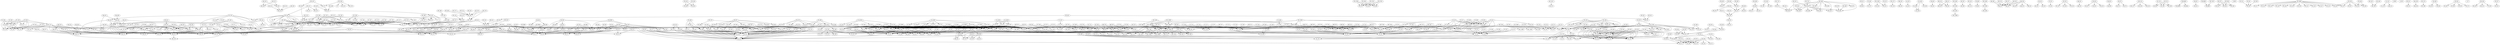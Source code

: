 digraph G {
    AN_322 -> AN_101;
    MA_465 -> MA_250;
    MA_465 -> MA_215;
    CH_450 -> CH_350;
    PO_433 -> PO_264;
    PO_433 -> PO_263;
    PS_260 -> PS_100;
    PS_260 -> PS_101;
    PS_260 -> PS_102;
    MA_215 -> MA_121;
    CH_440 -> CH_340;
    OL_370 -> MB_224;
    OL_370 -> CT_224;
    OL_370 -> OL_224;
    PS_275 -> PS_100;
    PS_275 -> PS_101;
    PS_275 -> PS_102;
    BI_368 -> BI_111;
    BI_368 -> BI_100;
    BI_368 -> BI_266;
    CT_370 -> CT_225;
    CT_370 -> CT_285;
    CT_370 -> HR_261;
    CT_370 -> HR_262;
    CC_327 -> OL_233;
    CC_327 -> CC_100;
    CC_327 -> CC_233;
    CC_327 -> PS_295;
    CS_213 -> CS_101;
    CS_213 -> CS_100;
    KP_300 -> KP_122;
    KP_300 -> KP_121;
    MA_341 -> MA_201;
    MA_341 -> MA_240;
    MA_341 -> MA_141;
    OL_250 -> CT_111;
    OL_250 -> CT_121;
    OL_250 -> CT_122;
    OL_250 -> CT_112;
    OL_250 -> ID_120;
    OL_250 -> BF_199;
    OL_250 -> BF_190;
    PS_282 -> PS_100;
    PS_282 -> PS_101;
    PS_282 -> PS_102;
    BI_358 -> BI_256;
    BI_358 -> BI_236;
    BI_358 -> BI_230;
    BI_358 -> BI_283;
    BI_358 -> BI_253;
    PS_287 -> PS_100;
    PS_287 -> PS_101;
    PS_287 -> PS_102;
    PP_470C -> PP_370;
    PP_470C -> PP_350;
    PP_470C -> PP_380;
    PS_261 -> PS_100;
    PS_261 -> PS_101;
    PS_261 -> PS_102;
    BU_383 -> EC_205;
    BU_383 -> BU_205;
    BU_383 -> EC_255;
    BU_383 -> EC_285;
    BU_383 -> EC_140;
    BU_383 -> BU_127;
    BU_383 -> EC_120;
    BU_383 -> BU_227;
    BU_383 -> BU_255;
    BU_383 -> EC_235;
    SY_321 -> SY_280;
    SY_321 -> SY_281;
    SY_321 -> SY_203;
    BU_447 -> BU_481;
    BU_447 -> BU_477;
    PS_283 -> PS_100;
    PS_283 -> PS_101;
    PS_283 -> PS_102;
    CH_302 -> CH_203;
    CH_302 -> CH_202;
    EC_255 -> MA_129;
    EC_255 -> MA_103;
    EC_255 -> MA_110;
    CS_402X -> CS_351;
    CS_402X -> CS_312;
    CS_402X -> CS_341;
    PS_263 -> PS_100;
    PS_263 -> PS_101;
    PS_263 -> PS_102;
    KP_231 -> KP_122;
    KP_231 -> KP_121;
    MA_240 -> MA_101;
    MA_240 -> MA_104;
    MA_240 -> MA_110;
    MA_240 -> MA_121;
    MA_240 -> MA_122;
    MA_240 -> MA_103;
    MA_240 -> MA_105;
    CH_202 -> CH_111;
    CH_202 -> CH_100;
    CH_202 -> CH_110;
    MA_307 -> MA_104;
    MA_307 -> CP_104;
    MA_307 -> MA_201;
    MA_307 -> MA_122;
    MU_396 -> MU_290B;
    MU_396 -> MU_296;
    MU_396 -> MU_290A;
    PS_270 -> PS_100;
    PS_270 -> PS_101;
    PS_270 -> PS_102;
    PC_151 -> MA_100;
    PC_151 -> MA_103;
    PC_151 -> MA_110;
    PC_151 -> MA_105;
    MU_373 -> MU_268;
    MU_373 -> MU_271;
    MU_373 -> MU_264;
    PS_271 -> PS_100;
    PS_271 -> PS_101;
    PS_271 -> PS_102;
    AN_410 -> AN_202;
    AN_410 -> AN_200;
    SY_416 -> SY_388;
    SY_416 -> SY_387;
    SY_416 -> SY_204;
    SY_416 -> SY_316;
    SY_416 -> SY_210;
    SY_416 -> SY_389;
    SY_416 -> SY_332;
    BU_352 -> BU_100;
    BU_352 -> BU_111;
    BU_352 -> BU_121;
    CT_222 -> MX_201;
    CT_222 -> JN_201;
    CT_222 -> CT_121;
    CT_222 -> BF_190;
    CT_222 -> CT_100;
    CT_222 -> BF_290;
    AF_101C -> HI_123;
    FR_260 -> FR_251;
    FR_260 -> FR_250;
    EC_246 -> EC_120;
    EC_246 -> EC_140;
    EC_246 -> EC_101;
    EC_246 -> EC_102;
    HS_202 -> BI_111;
    BU_687 -> BU_617;
    BU_687 -> BU_627;
    EC_481 -> EC_381;
    EC_481 -> EC_280;
    JN_208 -> JN_253;
    JN_208 -> JN_202;
    JN_208 -> JN_101;
    GG_376 -> GG_102;
    GG_376 -> ES_100;
    GG_376 -> CA_100;
    GG_376 -> CA_102;
    GG_376 -> ES_101;
    GG_376 -> GG_101;
    GG_376 -> CA_101;
    GG_376 -> ES_102;
    GG_376 -> GG_100;
    SY_201 -> SY_100;
    SY_201 -> SY_101;
    SY_201 -> YC_100;
    PS_394 -> PS_292;
    PS_394 -> PS_299;
    PS_394 -> PS_249;
    PS_394 -> PS_296;
    BU_723 -> BU_673;
    ID_227 -> CT_120;
    ID_227 -> ID_120;
    KP_332 -> KP_220;
    KP_332 -> KP_232;
    KP_332 -> KP_231;
    AN_312 -> AN_202;
    AN_312 -> AN_200;
    GG_451 -> ES_399;
    GG_451 -> GG_399;
    PS_366 -> PS_260;
    ES_391 -> GG_292;
    ES_391 -> ES_100;
    ES_391 -> ES_101;
    ES_391 -> ES_290;
    ES_391 -> ES_102;
    ES_391 -> GG_291;
    ES_391 -> GG_290;
    BU_247 -> BU_127;
    BU_247 -> BU_227;
    CT_255 -> CT_120;
    CT_255 -> CT_121;
    CT_255 -> ID_120;
    CT_255 -> BF_190;
    CT_255 -> CT_100;
    CT_255 -> BF_290;
    CP_202 -> CP_102;
    CP_202 -> CP_104;
    PC_364 -> PC_200;
    PC_364 -> PC_120;
    PC_364 -> CP_120;
    PC_364 -> PC_212;
    PC_364 -> PC_211;
    PC_364 -> CP_200;
    SY_203 -> SY_100;
    SY_203 -> SY_101;
    MA_222 -> MA_121;
    MA_222 -> MA_122;
    GG_399 -> GG_270;
    GG_399 -> GG_290;
    GG_399 -> GG_281;
    GG_399 -> GG_258;
    GG_399 -> GG_251;
    GG_399 -> ES_298;
    GG_399 -> ES_293;
    GG_399 -> GG_260;
    GG_399 -> GG_254;
    GG_399 -> GG_282;
    MA_304 -> MA_200;
    MA_304 -> MA_104;
    MA_304 -> MA_201;
    PC_319 -> PC_120;
    PC_319 -> CP_104;
    PC_319 -> CP_120;
    EC_249 -> EC_120;
    EC_249 -> EC_140;
    KP_611 -> KP_601;
    SY_241 -> SY_100;
    SY_241 -> SY_101;
    CP_467 -> CP_213;
    CP_467 -> MA_240;
    MU_296 -> MU_196;
    MU_296 -> MU_190B;
    MU_296 -> MU_190A;
    PC_481 -> PC_237;
    PS_370 -> PS_296;
    PS_370 -> PS_292;
    PS_370 -> PS_270;
    CT_208 -> CT_100;
    CT_208 -> CT_121;
    BU_701 -> BU_601;
    BI_405 -> BI_301;
    BI_405 -> BI_205;
    ES_493 -> ES_100;
    ES_493 -> ES_101;
    ES_493 -> ES_290;
    ES_493 -> ES_102;
    ES_493 -> GG_290;
    HN_210 -> BI_117;
    HN_210 -> BI_111;
    HN_210 -> BI_100;
    HN_210 -> BI_102;
    CS_202 -> CS_101;
    CS_202 -> CS_100;
    PO_310N -> PO_220;
    PO_310N -> PO_231;
    BU_482 -> BU_362;
    CH_356 -> CH_250;
    CH_356 -> CH_330;
    KP_241 -> KP_122;
    KP_241 -> KP_121;
    KP_452 -> KP_351;
    PS_286 -> PS_100;
    PS_286 -> PS_101;
    PS_286 -> PS_102;
    MA_104 -> MA_101;
    MA_104 -> MA_103;
    MA_104 -> MA_110;
    MA_104 -> MA_105;
    MU_472 -> MU_218;
    FR_360 -> FR_251;
    BU_311 -> BU_100;
    BU_311 -> BU_111;
    BU_311 -> BU_121;
    CH_225 -> CH_111;
    CH_225 -> CH_100;
    CH_225 -> CH_110;
    CS_312 -> PS_295;
    CS_312 -> CS_235;
    CS_312 -> PO_218;
    CS_312 -> GG_258;
    CS_312 -> GG_360;
    CS_312 -> PO_217;
    CS_312 -> SY_280;
    CS_312 -> CS_203;
    CS_312 -> SY_281;
    CS_312 -> PS_291;
    MB_202 -> MB_105;
    JN_222 -> MX_201;
    JN_222 -> JN_201;
    JN_222 -> CT_121;
    JN_222 -> BF_190;
    JN_222 -> CT_100;
    JN_222 -> BF_290;
    OL_334 -> CT_221;
    OL_334 -> CC_221;
    OL_334 -> OL_221;
    OL_334 -> BF_290;
    PS_264 -> PS_100;
    PS_264 -> PS_101;
    PS_264 -> PS_102;
    AN_224 -> AN_101;
    LA_203 -> LA_102;
    SY_102 -> SY_101;
    CH_233 -> CH_111;
    CH_233 -> CH_100;
    CH_233 -> CH_110;
    CC_400 -> CC_300;
    GG_495 -> GG_394;
    GG_495 -> GG_294;
    GG_495 -> GG_393;
    BU_642 -> BU_602;
    PS_362 -> PS_292;
    PS_362 -> PS_262;
    PS_362 -> PS_296;
    HS_312 -> CC_100;
    HS_312 -> CC_102;
    CH_456 -> CH_250;
    BI_468 -> BI_263;
    BI_468 -> BI_264;
    BI_468 -> BI_266;
    BI_468 -> BI_267;
    MU_290A -> MU_171;
    MU_290A -> MU_136;
    MU_290A -> MU_100;
    MU_290A -> MU_161;
    MU_290A -> MU_190B;
    MU_290A -> MU_190A;
    OL_212 -> OL_224;
    BU_472 -> BU_362;
    CS_207 -> CS_101;
    CS_207 -> CS_100;
    BU_466 -> BU_357;
    HS_402 -> HS_201;
    OL_350 -> CT_224;
    OL_350 -> HR_261;
    OL_350 -> HS_200;
    OL_350 -> OL_224;
    SK_643 -> SK_541;
    BU_473 -> BU_393;
    CS_400J -> PS_295;
    CS_400J -> CS_235;
    CS_400J -> PO_218;
    CS_400J -> GG_258;
    CS_400J -> GG_360;
    CS_400J -> PO_217;
    CS_400J -> SY_280;
    CS_400J -> CS_203;
    CS_400J -> SY_281;
    CS_400J -> PS_291;
    HE_410 -> HE_302;
    HE_410 -> HE_301;
    KP_323 -> KP_220;
    KP_323 -> KP_223;
    BI_401 -> BI_236;
    MU_460 -> MU_360;
    BU_600 -> BU_687;
    MA_218 -> MA_121;
    MA_242 -> MA_240;
    MA_242 -> MA_122;
    MA_242 -> MA_141;
    MA_305 -> MA_200;
    MA_305 -> MA_104;
    MA_305 -> MA_122;
    MA_305 -> MA_205;
    BU_385 -> EC_205;
    BU_385 -> BU_205;
    BU_385 -> EC_255;
    BU_385 -> EC_275;
    BU_385 -> EC_285;
    BU_385 -> BU_255;
    BU_385 -> BU_275;
    AF_301 -> AF_300;
    CS_310 -> PS_295;
    CS_310 -> CS_235;
    CS_310 -> PO_218;
    CS_310 -> GG_258;
    CS_310 -> GG_360;
    CS_310 -> PO_217;
    CS_310 -> SY_280;
    CS_310 -> CS_203;
    CS_310 -> SY_281;
    CS_310 -> PS_291;
    KP_434 -> KP_262;
    KP_434 -> MA_141;
    KP_434 -> KP_261;
    CC_304 -> HS_201;
    CC_304 -> CC_100;
    CC_304 -> CC_102;
    MU_236 -> MU_137;
    PS_374 -> PS_270;
    PS_285 -> PS_100;
    PS_285 -> PS_101;
    PS_285 -> PS_102;
    BU_451 -> BU_231;
    PS_800 -> PS_601;
    BU_255 -> MA_129;
    BU_255 -> MA_103;
    BU_255 -> MA_110;
    MU_498 -> MU_398;
    MU_336 -> MU_237;
    CT_215 -> CT_120;
    CT_215 -> CT_121;
    CT_215 -> ID_120;
    CT_215 -> BF_190;
    CT_215 -> CT_100;
    CT_215 -> BF_290;
    CH_340 -> CH_111;
    GG_450 -> GG_360;
    SY_303 -> SY_280;
    SY_303 -> YC_200;
    SY_303 -> SY_281;
    SY_303 -> SY_203;
    SY_303 -> YC_100;
    FR_435 -> FR_235;
    FR_435 -> FR_231;
    BU_673 -> BU_603;
    MU_394 -> MU_237;
    BI_396Q -> BI_301;
    BI_396Q -> BI_266;
    BI_396Q -> BI_296;
    CC_313 -> HR_260;
    CC_313 -> CC_100;
    CC_313 -> CT_260;
    CC_313 -> CC_102;
    CS_333 -> PS_295;
    CS_333 -> CS_235;
    CS_333 -> PO_218;
    CS_333 -> GG_258;
    CS_333 -> GG_360;
    CS_333 -> PO_217;
    CS_333 -> SY_280;
    CS_333 -> CS_203;
    CS_333 -> SY_281;
    CS_333 -> PS_291;
    MU_360 -> MU_260;
    AR_244 -> AR_102;
    AR_244 -> AR_101;
    BU_417 -> BU_457;
    BU_417 -> BU_467;
    BU_417 -> BU_427;
    PS_379 -> PS_275;
    CT_285 -> CT_120;
    CT_285 -> CT_121;
    CT_285 -> ID_120;
    CT_285 -> BF_190;
    CT_285 -> CT_100;
    CT_285 -> BF_290;
    PC_300 -> PC_200;
    PC_300 -> CP_200;
    PS_267 -> PS_100;
    PS_267 -> PS_101;
    PS_267 -> PS_102;
    JN_423 -> JN_312;
    JN_423 -> JN_319;
    CH_261 -> CH_111;
    CH_261 -> CH_100;
    CH_261 -> CH_110;
    BU_283 -> EC_205;
    BU_283 -> BU_205;
    BU_283 -> EC_285;
    BU_283 -> EC_25;
    BU_283 -> EC_140;
    BU_283 -> BU_127;
    BU_283 -> EC_120;
    BU_283 -> BU_227;
    BU_283 -> BU_255;
    EC_248 -> EC_120;
    EC_248 -> EC_140;
    EC_248 -> EC_101;
    EC_248 -> EC_102;
    PC_321 -> MA_255;
    PC_321 -> MA_205;
    PC_321 -> PC_242;
    FR_230 -> FR_102;
    HR_401 -> HR_100;
    HR_401 -> HR_260;
    HR_401 -> CT_260;
    CS_251 -> CS_101;
    CS_251 -> CS_100;
    KP_261 -> KP_122;
    KP_261 -> KP_121;
    BU_452 -> BU_352;
    BU_452 -> BU_362;
    IT_201 -> IT_102;
    PS_295 -> PS_100;
    PS_295 -> PS_101;
    PS_295 -> PS_102;
    JN_252 -> JN_202;
    JN_252 -> JN_101;
    CS_206 -> CS_101;
    CS_206 -> CS_100;
    BU_255 -> MA_129;
    BU_255 -> MA_104;
    BU_255 -> MA_103;
    BU_255 -> MA_110;
    BU_255 -> MA_130;
    CS_352 -> PS_295;
    CS_352 -> CS_235;
    CS_352 -> PO_218;
    CS_352 -> GG_258;
    CS_352 -> GG_360;
    CS_352 -> PO_217;
    CS_352 -> SY_280;
    CS_352 -> CS_203;
    CS_352 -> SY_281;
    CS_352 -> PS_291;
    BU_387 -> BU_127;
    BU_387 -> BU_227;
    BU_387 -> BU_247;
    BI_236 -> BI_117;
    BI_236 -> BI_111;
    BI_236 -> BI_100;
    BI_236 -> BI_102;
    PS_480 -> PS_280;
    PS_480 -> PS_381;
    PS_480 -> PS_271;
    SP_201 -> SP_152;
    SP_201 -> SP_100;
    SP_201 -> SP_102;
    MA_451 -> MA_350;
    MA_451 -> MA_340;
    PP_470S -> PP_370;
    PP_470S -> PP_350;
    PP_470S -> PP_380;
    FR_237 -> FR_230;
    BI_393 -> BI_296;
    CS_203 -> CS_101;
    CS_203 -> CS_100;
    AB_201 -> AB_102;
    MU_258 -> MU_162;
    MU_258 -> PS_101;
    MU_258 -> MU_137;
    MU_258 -> MU_190B;
    MU_258 -> MU_190A;
    MU_258 -> PS_100;
    MU_258 -> PS_102;
    MU_490B -> MU_390A;
    MU_490B -> MU_390B;
    MU_490B -> MU_390D;
    BI_301 -> BI_111;
    BI_301 -> BI_100;
    CH_452 -> CH_357;
    CH_452 -> CH_351;
    CH_452 -> CH_352;
    BI_266 -> BI_111;
    BI_266 -> BI_100;
    EC_238 -> EC_120;
    EC_238 -> EC_140;
    EC_238 -> EC_101;
    EC_238 -> EC_102;
    EC_290 -> EC_120;
    EC_290 -> EC_140;
    HE_300 -> PS_296;
    HE_300 -> HE_200;
    HE_300 -> HE_201;
    HE_300 -> MA_241;
    HE_300 -> PS_295;
    MA_205 -> MA_101;
    MA_205 -> MA_102;
    MA_205 -> MA_103;
    MA_205 -> MA_110;
    MA_205 -> MA_105;
    CS_350 -> PS_295;
    CS_350 -> CS_235;
    CS_350 -> PO_218;
    CS_350 -> GG_258;
    CS_350 -> GG_360;
    CS_350 -> PO_217;
    CS_350 -> SY_280;
    CS_350 -> CS_203;
    CS_350 -> SY_281;
    CS_350 -> PS_291;
    CP_364 -> PC_200;
    CP_364 -> PC_120;
    CP_364 -> CP_120;
    CP_364 -> PC_212;
    CP_364 -> PC_211;
    CP_364 -> CP_200;
    GG_281 -> GG_100;
    GG_281 -> GG_101;
    GG_281 -> GL_100;
    KP_441 -> KP_341;
    CS_405 -> PS_295;
    CS_405 -> CS_235;
    CS_405 -> PO_218;
    CS_405 -> GG_258;
    CS_405 -> GG_360;
    CS_405 -> PO_217;
    CS_405 -> SY_280;
    CS_405 -> CS_203;
    CS_405 -> SY_281;
    CS_405 -> PS_291;
    SY_224 -> SY_100;
    SY_224 -> SY_101;
    ID_205 -> CT_120;
    ID_205 -> ID_120;
    KP_324 -> KP_322;
    EC_250 -> EC_120;
    EC_250 -> EC_140;
    GG_381 -> GG_281;
    MU_266 -> MU_162;
    KP_210 -> PS_100;
    KP_210 -> KP_121;
    KP_210 -> PS_101;
    KP_210 -> PS_102;
    CS_351 -> PS_295;
    CS_351 -> CS_235;
    CS_351 -> PO_218;
    CS_351 -> GG_258;
    CS_351 -> GG_360;
    CS_351 -> PO_217;
    CS_351 -> SY_280;
    CS_351 -> CS_203;
    CS_351 -> SY_281;
    CS_351 -> PS_291;
    KP_322 -> KP_220;
    KP_322 -> KP_223;
    ES_290 -> GG_102;
    ES_290 -> ES_100;
    ES_290 -> ES_101;
    ES_290 -> GG_101;
    ES_290 -> ES_102;
    ES_290 -> GG_100;
    SK_653 -> SK_509;
    BI_475 -> BI_274;
    BI_475 -> BI_374;
    ES_392 -> ES_100;
    ES_392 -> ES_101;
    ES_392 -> ES_290;
    ES_392 -> ES_102;
    ES_392 -> GG_290;
    MU_364 -> MU_290A;
    MU_364 -> MU_290;
    MU_364 -> MU_240B;
    MU_364 -> MU_290B;
    MU_364 -> MU_240A;
    MX_311 -> CC_100;
    MA_490 -> MA_340;
    CC_312 -> CC_100;
    CC_312 -> CC_102;
    EC_390 -> EC_290;
    EC_390 -> EC_240;
    EC_390 -> EC_250;
    GM_210 -> GM_111;
    GM_210 -> GM_100;
    GM_210 -> GM_102;
    PS_102 -> PS_101;
    BU_357 -> BU_127;
    BU_357 -> BU_227;
    CH_350 -> CH_250;
    PP_470R -> PP_370;
    PP_470R -> PP_350;
    PP_470R -> PP_380;
    BU_601 -> BU_604;
    BU_601 -> BU_603;
    BU_601 -> BU_609;
    BU_601 -> BU_602;
    BU_601 -> BU_605;
    BU_601 -> BU_607;
    CP_200 -> PC_120;
    CP_200 -> CP_120;
    CP_200 -> PC_132;
    CT_280 -> CT_120;
    CT_280 -> CT_121;
    CT_280 -> ID_120;
    CT_280 -> BF_190;
    CT_280 -> CT_100;
    CT_280 -> BF_290;
    MU_490A -> MU_237;
    MU_490A -> MU_264;
    MU_490A -> MU_268;
    MU_490A -> MU_390B;
    MU_490A -> MU_271;
    MU_490A -> MU_390A;
    MU_490A -> MU_390D;
    BI_226 -> BI_117;
    BI_226 -> BI_111;
    BI_226 -> BI_100;
    BI_226 -> BI_102;
    CT_355 -> CT_225;
    CT_355 -> CT_285;
    CT_355 -> HR_261;
    CT_355 -> HR_262;
    CS_235 -> CS_101;
    CS_235 -> CS_100;
    ES_293 -> ES_100;
    ES_293 -> ES_101;
    ES_293 -> ES_290;
    ES_293 -> ES_102;
    ES_293 -> GG_290;
    GG_391 -> GG_292;
    GG_391 -> ES_100;
    GG_391 -> ES_101;
    GG_391 -> ES_290;
    GG_391 -> ES_102;
    GG_391 -> GG_291;
    GG_391 -> GG_290;
    GS_201 -> GS_101;
    CS_400D -> PS_295;
    CS_400D -> CS_235;
    CS_400D -> PO_218;
    CS_400D -> GG_258;
    CS_400D -> GG_360;
    CS_400D -> PO_217;
    CS_400D -> SY_280;
    CS_400D -> CS_203;
    CS_400D -> SY_281;
    CS_400D -> PS_291;
    KP_420 -> KP_323;
    MA_340 -> MA_201;
    MA_340 -> MA_240;
    MA_340 -> MA_141;
    CP_386 -> CP_264;
    CP_386 -> CP_217;
    CP_386 -> CP_216;
    ES_494 -> ES_100;
    ES_494 -> ES_101;
    ES_494 -> ES_290;
    ES_494 -> ES_102;
    ES_494 -> GG_290;
    BU_648 -> BU_604;
    BI_276 -> BI_111;
    BI_276 -> BI_100;
    OL_314 -> JN_209;
    OL_314 -> OL_109;
    OL_314 -> BU_208;
    TH_664M -> TH_664H;
    TH_664M -> TH_664L;
    GG_290 -> GG_102;
    GG_290 -> ES_100;
    GG_290 -> ES_101;
    GG_290 -> GG_101;
    GG_290 -> ES_102;
    GG_290 -> GG_100;
    AR_360 -> AR_102;
    AR_360 -> AR_101;
    SK_651 -> SK_522;
    MX_222 -> MX_201;
    MX_222 -> JN_201;
    MX_222 -> CT_121;
    MX_222 -> BF_190;
    MX_222 -> CT_100;
    MX_222 -> BF_290;
    GG_369 -> GG_251;
    GG_369 -> GG_254;
    BI_338 -> BI_231;
    BI_338 -> BI_236;
    PS_499 -> PS_398;
    PS_499 -> PS_397;
    PS_499 -> PS_395;
    PS_499 -> PS_394;
    SY_406 -> SY_389;
    SY_406 -> SY_387;
    SY_406 -> SY_388;
    BU_680 -> BU_601;
    BU_680 -> BU_604;
    BU_680 -> BU_603;
    BU_680 -> BU_606;
    BU_680 -> BU_609;
    BU_680 -> BU_670;
    BU_680 -> BU_602;
    BU_680 -> BU_605;
    BU_680 -> BU_607;
    BU_680 -> BU_662;
    CC_319 -> CC_100;
    GG_382 -> GG_281;
    GG_382 -> GG_282;
    PS_280 -> PS_100;
    PS_280 -> PS_101;
    PS_280 -> PS_102;
    ES_399 -> GG_270;
    ES_399 -> GG_290;
    ES_399 -> GG_281;
    ES_399 -> GG_258;
    ES_399 -> GG_251;
    ES_399 -> ES_298;
    ES_399 -> ES_293;
    ES_399 -> GG_260;
    ES_399 -> GG_254;
    ES_399 -> GG_282;
    CC_314 -> CC_100;
    CC_314 -> CC_102;
    CH_354 -> CH_250;
    CH_354 -> CH_330;
    TH_680E -> TH_664I;
    JN_314 -> JN_209;
    JN_314 -> OL_109;
    JN_314 -> BU_208;
    HS_206 -> BI_111;
    SY_417 -> SY_210;
    SY_417 -> SY_389;
    SY_417 -> SY_387;
    SY_417 -> SY_388;
    SY_417 -> SY_204;
    SY_421 -> SY_388;
    SY_421 -> SY_387;
    SY_421 -> SY_204;
    SY_421 -> SY_210;
    SY_421 -> SY_389;
    SY_421 -> SY_232;
    PC_200 -> PC_120;
    PC_200 -> CP_120;
    PC_200 -> PC_132;
    GG_336 -> GG_281;
    GG_336 -> GG_282;
    BU_872 -> BU_812;
    BU_872 -> BU_822;
    BU_872 -> BU_842;
    AN_202 -> AN_101;
    HR_320 -> HR_100;
    HR_320 -> HR_260;
    HR_320 -> CT_260;
    GG_394 -> GG_294;
    BU_456 -> 05_330W;
    BU_456 -> BU_415;
    BU_456 -> BU_476;
    BU_456 -> BU_477;
    CP_213 -> CP_114;
    SP_222 -> SP_202;
    SP_301 -> SP_202;
    PC_344 -> PC_142;
    PC_344 -> MA_201;
    PC_344 -> PC_132;
    SY_281 -> SY_100;
    SY_281 -> SY_101;
    AR_336 -> AR_100;
    AR_336 -> AR_235;
    AR_336 -> AR_241;
    AR_336 -> AR_102;
    AR_336 -> AR_101;
    KP_223 -> KP_122;
    KP_223 -> BI_117;
    KP_223 -> BI_111;
    KP_223 -> BI_100;
    KP_223 -> BI_102;
    CP_317 -> CP_264;
    CP_317 -> CP_213;
    CP_317 -> CP_217;
    BU_397 -> BU_387;
    BU_423 -> BU_393;
    BI_396R -> BI_276;
    PS_382 -> PS_296;
    PS_382 -> PS_292;
    PS_382 -> PS_282;
    BI_416 -> BI_217;
    BI_416 -> HE_211;
    PS_381 -> PS_280;
    PS_381 -> PS_202;
    BI_407 -> PS_363;
    BI_407 -> BI_408;
    BI_407 -> PS_360;
    BI_407 -> BI_308;
    BI_407 -> PS_361;
    BI_407 -> PS_362;
    CC_311 -> CC_100;
    CS_204 -> CS_101;
    CS_204 -> CS_100;
    CC_211 -> CC_100;
    CC_211 -> CC_102;
    PO_349 -> PO_264;
    PO_349 -> PO_263;
    WS_210 -> WS_100;
    WS_211 -> WS_100;
    OL_480 -> OL_233;
    OL_480 -> CT_224;
    OL_480 -> OL_224;
    HR_370 -> CT_225;
    HR_370 -> CT_285;
    HR_370 -> HR_261;
    HR_370 -> HR_262;
    CC_210 -> CC_100;
    BI_436 -> BI_231;
    BI_436 -> BI_236;
    CC_425 -> CC_327;
    CC_425 -> CC_100;
    CC_425 -> PS_296;
    GG_494 -> ES_100;
    GG_494 -> ES_101;
    GG_494 -> ES_290;
    GG_494 -> ES_102;
    GG_494 -> GG_290;
    PO_350 -> PP_203;
    PO_350 -> PO_235;
    PO_350 -> PO_236;
    PO_350 -> PP_207;
    PO_350 -> PP_213;
    HS_329 -> HR_100;
    HS_329 -> HS_201;
    HS_329 -> HR_260;
    HS_329 -> CT_260;
    KP_341 -> KP_216;
    KP_341 -> KP_241;
    KP_341 -> CL_241;
    CS_322 -> PS_295;
    CS_322 -> CS_235;
    CS_322 -> PO_218;
    CS_322 -> GG_258;
    CS_322 -> GG_360;
    CS_322 -> PO_217;
    CS_322 -> SY_280;
    CS_322 -> CS_203;
    CS_322 -> SY_281;
    CS_322 -> PS_291;
    CH_250 -> CH_202;
    SY_307 -> SY_280;
    SY_307 -> SY_210;
    SY_307 -> SY_281;
    SY_307 -> SY_203;
    SY_307 -> SY_204;
    FR_250 -> FR_231;
    HR_323 -> HR_100;
    HR_323 -> HR_260;
    HR_323 -> LY_201;
    HR_323 -> CT_260;
    YC_400 -> YC_200;
    KP_242 -> KP_122;
    KP_242 -> KP_121;
    HE_201 -> HE_101;
    SY_231 -> SY_100;
    SY_231 -> SY_101;
    HR_355 -> CT_225;
    HR_355 -> CT_285;
    HR_355 -> HR_261;
    HR_355 -> HR_262;
    PO_440 -> PO_235;
    PO_440 -> PO_236;
    JN_250 -> MX_101;
    JN_250 -> JN_101;
    BU_283 -> EC_205;
    BU_283 -> BU_205;
    BU_283 -> EC_255;
    BU_283 -> EC_285;
    BU_283 -> EC_140;
    BU_283 -> BU_127;
    BU_283 -> EC_120;
    BU_283 -> BU_227;
    BU_283 -> BU_255;
    PS_378 -> PS_275;
    PS_378 -> PS_366;
    CS_400I -> PS_295;
    CS_400I -> CS_235;
    CS_400I -> PO_218;
    CS_400I -> GG_258;
    CS_400I -> GG_360;
    CS_400I -> PO_217;
    CS_400I -> SY_280;
    CS_400I -> CS_203;
    CS_400I -> SY_281;
    CS_400I -> PS_291;
    CS_402W -> CS_351;
    CS_402W -> CS_312;
    CS_402W -> CS_341;
    MU_260 -> MU_160B;
    EC_306 -> EC_270;
    EC_306 -> EC_260;
    EC_306 -> EC_220;
    MA_201 -> MA_101;
    MA_201 -> MA_110;
    MA_201 -> MA_122;
    MA_201 -> MA_103;
    MA_201 -> MA_105;
    MA_201 -> MA_102;
    MU_390A -> MU_162;
    MU_390A -> MU_290A;
    MU_390A -> MU_100;
    MU_390A -> MU_137;
    MU_390A -> MU_271;
    MU_390A -> MU_290B;
    CS_260 -> CS_101;
    CS_260 -> CS_100;
    FR_438 -> FR_231;
    FR_438 -> FR_240;
    CS_400M -> PS_295;
    CS_400M -> CS_235;
    CS_400M -> PO_218;
    CS_400M -> GG_258;
    CS_400M -> GG_360;
    CS_400M -> PO_217;
    CS_400M -> SY_280;
    CS_400M -> CS_203;
    CS_400M -> SY_281;
    CS_400M -> PS_291;
    PO_466 -> PO_218;
    PO_466 -> PO_217;
    CS_315 -> PS_295;
    CS_315 -> CS_235;
    CS_315 -> PO_218;
    CS_315 -> GG_258;
    CS_315 -> GG_360;
    CS_315 -> PO_217;
    CS_315 -> SY_280;
    CS_315 -> CS_203;
    CS_315 -> SY_281;
    CS_315 -> PS_291;
    GG_481 -> GG_280;
    GG_481 -> GG_281;
    GG_481 -> GG_282;
    HE_330 -> HE_201;
    HE_330 -> HE_211;
    HS_401 -> OL_334;
    HS_401 -> CC_334;
    BI_463 -> BI_368;
    BI_463 -> BI_369;
    BU_353 -> BU_383;
    CS_403P -> CS_352;
    CS_403P -> CS_350;
    CS_403P -> SY_308;
    CS_403P -> CS_333;
    CS_403P -> CS_315;
    CS_403P -> CS_310;
    CS_403P -> CS_308;
    HR_313 -> HR_260;
    HR_313 -> CC_100;
    HR_313 -> CT_260;
    BU_621 -> BU_601;
    BU_621 -> BU_602;
    MA_422 -> MA_215;
    MU_391 -> MU_290B;
    MU_391 -> MU_290A;
    CS_212 -> CS_101;
    CS_212 -> CS_100;
    BU_435 -> BU_395;
    HR_329 -> HR_100;
    HR_329 -> HS_201;
    HR_329 -> HR_260;
    HR_329 -> CT_260;
    CS_401M -> CS_325;
    CS_401M -> CS_323;
    CS_401M -> CS_304;
    CS_401M -> CS_322;
    CP_300 -> PC_200;
    CP_300 -> CP_200;
    PS_268 -> PS_100;
    PS_268 -> PS_101;
    PS_268 -> PS_102;
    YC_200 -> YC_100;
    CH_215 -> CH_214;
    CH_215 -> CH_212;
    BI_464 -> BI_263;
    BI_464 -> BI_264;
    BI_464 -> BI_266;
    BI_464 -> BI_267;
    CT_205 -> CT_120;
    CT_205 -> ID_120;
    KP_341 -> KP_241;
    KP_341 -> CL_216;
    KP_341 -> KP_216;
    PS_383 -> PS_260;
    PS_383 -> PS_261;
    PS_383 -> PS_275;
    PS_383 -> PS_263;
    PS_383 -> PS_280;
    PS_383 -> PS_270;
    PS_383 -> PS_282;
    BU_408 -> BU_354;
    BU_412 -> BU_362;
    PS_262 -> PS_100;
    PS_262 -> PS_101;
    PS_262 -> PS_102;
    CH_455 -> CH_350;
    CH_455 -> CH_331;
    PS_277 -> PS_100;
    PS_277 -> PS_101;
    PS_277 -> PS_102;
    SY_210 -> SY_100;
    SY_210 -> SY_101;
    HE_431 -> BI_217;
    HE_431 -> HE_211;
    TH_761F -> TH_664I;
    CP_471 -> CP_213;
    CP_471 -> CP_216;
    CC_426 -> OL_233;
    CC_426 -> CC_100;
    CC_426 -> CC_233;
    CC_426 -> PS_295;
    CP_411 -> CP_114;
    CP_411 -> CP_264;
    CP_411 -> CP_217;
    CP_411 -> MA_122;
    CH_301 -> CH_203;
    CH_301 -> CH_202;
    CH_301 -> CH_200;
    KP_442 -> KP_242;
    BU_432 -> BU_362;
    SY_405 -> SY_210;
    SY_405 -> SY_389;
    SY_405 -> SY_387;
    SY_405 -> SY_388;
    SY_405 -> SY_204;
    SY_322 -> SY_280;
    SY_322 -> SY_281;
    SY_322 -> SY_203;
    CL_321 -> CL_214;
    CL_321 -> AR_214;
    MA_101 -> MA_100;
    PS_276 -> PS_100;
    PS_276 -> PS_101;
    PS_276 -> PS_102;
    BU_467 -> EC_205;
    BU_467 -> BU_205;
    BU_467 -> EC_295;
    BU_467 -> EC_255;
    BU_467 -> EC_275;
    BU_467 -> EC_285;
    BU_467 -> 04_350W;
    BU_467 -> BU_247;
    BU_467 -> 20_231W;
    BU_467 -> BU_255;
    BU_467 -> BU_275;
    GG_493 -> ES_100;
    GG_493 -> ES_101;
    GG_493 -> ES_290;
    GG_493 -> ES_102;
    GG_493 -> GG_290;
    KP_421 -> KP_321;
    MU_461 -> MU_268;
    MU_461 -> MU_264;
    CC_300 -> CC_100;
    CC_300 -> LY_100;
    MA_338 -> MA_238;
    BU_474 -> BU_398;
    EC_355 -> MA_242;
    EC_355 -> EC_295;
    EC_355 -> MA_129;
    EC_355 -> MA_110;
    EC_355 -> MA_103;
    EC_355 -> EC_245;
    CH_213 -> CH_212;
    CC_325 -> HR_100;
    CC_325 -> HR_260;
    CC_325 -> CC_100;
    CC_325 -> CT_260;
    BU_288 -> BU_111;
    BU_288 -> BU_121;
    KP_431 -> KP_232;
    KP_431 -> KP_322;
    KP_431 -> KP_231;
    JN_318 -> JN_250;
    JN_318 -> JN_201;
    MA_323 -> MA_215;
    MA_323 -> MA_222;
    GG_373 -> GG_100;
    GG_373 -> GG_102;
    GG_373 -> GG_101;
    MU_270 -> MU_100;
    MU_270 -> MU_161;
    MU_270 -> MU_171;
    PO_321 -> PO_231;
    CP_312 -> CP_213;
    BU_481 -> BU_383;
    HE_411 -> HE_302;
    HE_411 -> HE_301;
    FR_231 -> FR_230;
    HS_200 -> BF_190;
    HS_200 -> CT_122;
    CT_250 -> CT_120;
    CT_250 -> CT_121;
    CT_250 -> ID_120;
    CT_250 -> BF_190;
    CT_250 -> CT_100;
    CT_250 -> BF_290;
    EC_227 -> EC_120;
    EC_227 -> EC_140;
    EC_227 -> EC_101;
    EC_227 -> EC_102;
    GS_211 -> GS_101;
    GS_211 -> GS_102;
    GS_232 -> GS_101;
    GS_232 -> GS_102;
    SY_332 -> WS_100;
    SY_332 -> GS_101;
    SY_332 -> SY_338;
    SY_332 -> AN_237;
    SY_332 -> SY_101;
    SY_332 -> SY_204;
    SY_332 -> SY_210;
    SY_332 -> SY_203;
    SY_332 -> SY_100;
    KP_361 -> KP_322;
    KP_361 -> KP_323;
    PC_131 -> MA_100;
    PC_131 -> MA_103;
    PC_131 -> MA_110;
    PC_131 -> MA_105;
    MA_241 -> MA_101;
    MA_241 -> MA_103;
    MA_241 -> MA_110;
    MA_241 -> MA_105;
    BU_487 -> BU_457;
    BU_487 -> BU_397;
    LY_323 -> HR_100;
    LY_323 -> HR_260;
    LY_323 -> LY_201;
    LY_323 -> CT_260;
    PC_482 -> PC_331;
    PC_482 -> PC_360;
    PC_482 -> PC_344;
    KP_410 -> PS_286;
    KP_410 -> KP_210;
    CC_303 -> CC_100;
    CO_320 -> HR_100;
    CO_320 -> HR_260;
    CO_320 -> CT_260;
    BI_302 -> BI_226;
    BI_302 -> BI_224;
    BI_330 -> BI_256;
    BI_330 -> BI_236;
    BI_330 -> HE_210;
    BI_330 -> HN_210;
    BI_330 -> BI_210;
    BU_486 -> BU_397;
    BI_300 -> BI_263;
    BI_300 -> BI_236;
    BI_300 -> CH_111;
    BI_300 -> CH_202;
    BI_300 -> BI_111;
    BI_300 -> BI_230;
    BI_300 -> BI_266;
    BI_300 -> BI_253;
    BI_300 -> BI_283;
    BI_300 -> BI_100;
    BI_300 -> BI_256;
    CS_400Z -> PS_295;
    CS_400Z -> CS_235;
    CS_400Z -> PO_218;
    CS_400Z -> GG_258;
    CS_400Z -> GG_360;
    CS_400Z -> PO_217;
    CS_400Z -> SY_280;
    CS_400Z -> CS_203;
    CS_400Z -> SY_281;
    CS_400Z -> PS_291;
    BU_613 -> BU_603;
    KP_422 -> KP_322;
    NE_310 -> AR_102;
    NE_310 -> AR_101;
    GG_367 -> GG_100;
    GG_367 -> GG_102;
    PS_375 -> PS_275;
    PS_375 -> PS_292;
    PS_375 -> PS_296;
    OL_310 -> MB_224;
    OL_310 -> CT_224;
    OL_310 -> OL_233;
    OL_310 -> CC_233;
    OL_310 -> OL_224;
    KP_451 -> KP_351;
    MA_450 -> MA_200;
    MA_450 -> MA_104;
    MA_450 -> MA_215;
    MA_450 -> MA_350;
    PS_361 -> PS_261;
    PS_361 -> PS_292;
    PS_361 -> PS_296;
    PP_380H -> PP_215;
    PP_380H -> PP_216;
    PP_380H -> PP_247;
    PP_380H -> PP_223;
    PP_380H -> PP_203;
    PP_380H -> PP_217;
    PP_380H -> PP_233;
    PP_380H -> PP_213;
    PP_380H -> PP_219;
    PP_380H -> PP_218;
    PP_380H -> PP_240;
    PP_380H -> PP_224;
    PP_380H -> PP_230;
    BI_488 -> BI_256;
    MU_496 -> MU_390A;
    MU_496 -> MU_390B;
    MU_496 -> MU_390D;
    MU_496 -> MU_396;
    WS_303 -> WS_100;
    WS_303 -> WS_211;
    WS_303 -> WS_212;
    WS_303 -> WS_202;
    WS_303 -> WS_205;
    WS_303 -> WS_210;
    CH_360 -> CH_220;
    CH_360 -> CH_262;
    PS_381 -> PS_280;
    HS_322 -> HS_201;
    HS_322 -> HS_200;
    SP_401 -> SP_262;
    SP_401 -> SP_304;
    SP_401 -> SP_302;
    SP_401 -> SP_272;
    BU_223 -> EC_205;
    BU_223 -> BU_205;
    BU_223 -> EC_285;
    BU_223 -> BU_121;
    BU_223 -> BU_127;
    BU_223 -> BU_111;
    BU_223 -> BU_227;
    FR_232 -> FR_230;
    EC_207 -> EC_120;
    EC_207 -> EC_140;
    EC_207 -> EC_101;
    EC_207 -> EC_102;
    NE_227 -> AR_102;
    NE_227 -> AR_101;
    GG_365 -> GG_100;
    GG_365 -> GG_102;
    BU_413 -> BU_393;
    BU_413 -> BU_383;
    BU_387 -> 27_127;
    BU_387 -> BU_227;
    BU_387 -> BU_247;
    MA_250 -> MA_102;
    MA_250 -> MA_103;
    MA_250 -> MA_110;
    MA_250 -> MA_121;
    BU_354 -> BU_288;
    MU_390B -> MU_290A;
    MU_390B -> MU_268;
    MU_390B -> MU_290B;
    MU_390B -> MU_237;
    MU_390B -> MU_264;
    BU_862 -> BU_812;
    BU_862 -> BU_822;
    BU_862 -> BU_842;
    MU_290B -> MU_162;
    MU_290B -> MU_171;
    MU_290B -> MU_100;
    MU_290B -> MU_137;
    MU_290B -> MU_190B;
    MU_290B -> MU_190A;
    PS_363 -> PS_292;
    PS_363 -> PS_263;
    PS_363 -> PS_296;
    SY_339 -> SY_203;
    CH_204 -> CH_120;
    CH_204 -> CH_121;
    CH_204 -> CH_111;
    CH_204 -> CH_100;
    CH_204 -> CH_110;
    CP_460 -> CP_104;
    CP_460 -> CP_213;
    CP_460 -> MA_121;
    EC_316 -> EC_270;
    EC_316 -> EC_260;
    PC_212 -> MA_101;
    PC_212 -> PC_131;
    PC_212 -> PC_142;
    PC_212 -> MA_110;
    PC_212 -> MA_122;
    PC_212 -> PC_141;
    PC_212 -> MA_103;
    PC_212 -> PC_132;
    PC_212 -> MA_105;
    BU_405 -> BU_395;
    CS_400P -> PS_295;
    CS_400P -> CS_235;
    CS_400P -> PO_218;
    CS_400P -> GG_258;
    CS_400P -> GG_360;
    CS_400P -> PO_217;
    CS_400P -> SY_280;
    CS_400P -> CS_203;
    CS_400P -> SY_281;
    CS_400P -> PS_291;
    EC_223 -> EC_120;
    EC_223 -> EC_140;
    EC_223 -> EC_101;
    EC_223 -> EC_102;
    KP_465 -> KP_361;
    KP_465 -> KP_351;
    PP_450L -> PP_370;
    PP_450L -> PP_350;
    PP_450L -> PP_380;
    SY_389 -> SY_102;
    SY_389 -> SY_100;
    SY_389 -> SY_101;
    SY_389 -> SY_203;
    BI_484 -> PS_295;
    BI_484 -> KP_220;
    BI_484 -> HE_201;
    BI_484 -> BI_216;
    BI_484 -> HE_211;
    BI_484 -> BI_296;
    BI_484 -> KP_261;
    BI_484 -> BI_256;
    BI_484 -> PS_291;
    SY_382 -> SY_102;
    SY_382 -> SY_280;
    SY_382 -> SY_100;
    SY_382 -> SY_101;
    JN_261 -> MX_101;
    JN_261 -> JN_101;
    JN_261 -> JN_201;
    BU_477 -> BU_397;
    FR_102 -> FR_101;
    GS_222 -> GS_101;
    GS_222 -> GS_102;
    BI_458 -> BI_405;
    BI_458 -> BI_301;
    BI_458 -> BI_256;
    BI_458 -> BI_302;
    BI_458 -> BI_253;
    BI_496S -> BI_256;
    BI_496S -> BI_358;
    CC_307 -> CC_100;
    CC_307 -> CC_102;
    HS_300 -> HS_203;
    HS_300 -> HS_101;
    HS_300 -> CT_203;
    MA_317 -> MA_121;
    SY_242 -> SY_100;
    SY_242 -> SY_101;
    EC_305 -> EC_270;
    EC_305 -> EC_260;
    WS_306 -> WS_100;
    WS_306 -> WS_211;
    WS_306 -> WS_212;
    WS_306 -> WS_202;
    WS_306 -> WS_205;
    WS_306 -> WS_210;
    PS_470 -> PS_370;
    PS_470 -> PS_395;
    PS_470 -> PS_270;
    PS_470 -> PS_397;
    PS_470 -> PS_396;
    PS_470 -> PS_394;
    SY_316 -> SY_203;
    PS_360 -> PS_292;
    PS_360 -> PS_260;
    PS_360 -> PS_296;
    JN_308 -> JN_250;
    JN_308 -> JN_208;
    JN_308 -> JN_201;
    MU_398 -> MU_298;
    SY_408 -> SY_210;
    SY_408 -> SY_389;
    SY_408 -> SY_387;
    SY_408 -> SY_388;
    SY_408 -> SY_204;
    CS_341 -> PS_295;
    CS_341 -> CS_235;
    CS_341 -> PO_218;
    CS_341 -> GG_258;
    CS_341 -> GG_360;
    CS_341 -> PO_217;
    CS_341 -> SY_280;
    CS_341 -> CS_203;
    CS_341 -> SY_281;
    CS_341 -> PS_291;
    SY_280 -> SY_100;
    SY_280 -> SY_101;
    BU_362 -> BU_352;
    MA_455 -> MA_200;
    MA_455 -> MA_104;
    MA_455 -> MA_201;
    MA_455 -> MA_205;
    GS_340F -> GS_101;
    GS_212 -> GS_101;
    GS_212 -> GS_102;
    EC_270 -> EC_120;
    EC_270 -> EC_140;
    EC_270 -> MA_129;
    EC_270 -> EC_101;
    EC_270 -> EC_102;
    FR_290 -> FR_250;
    SP_327 -> SP_223;
    BU_678 -> BU_604;
    CH_332 -> CH_250;
    CH_332 -> MA_101;
    CH_332 -> CH_212;
    CH_332 -> MA_110;
    CH_332 -> CH_214;
    CH_332 -> MA_103;
    MU_390A -> MU_162;
    MU_390A -> MU_171;
    MU_390A -> MU_290A;
    MU_390A -> MU_100;
    MU_390A -> MU_137;
    MU_390A -> MU_290B;
    SP_260 -> SP_202;
    BU_470 -> BU_352;
    BU_470 -> BU_362;
    HR_325 -> HR_100;
    HR_325 -> HR_260;
    HR_325 -> CC_100;
    HR_325 -> CT_260;
    MU_390D -> MU_290B;
    MU_390D -> MU_290A;
    CS_325 -> PS_295;
    CS_325 -> CS_235;
    CS_325 -> PO_218;
    CS_325 -> GG_258;
    CS_325 -> GG_360;
    CS_325 -> PO_217;
    CS_325 -> SY_280;
    CS_325 -> CS_203;
    CS_325 -> SY_281;
    CS_325 -> PS_291;
    AN_343 -> AN_101;
    CP_319 -> PC_120;
    CP_319 -> CP_104;
    CP_319 -> CP_120;
}
